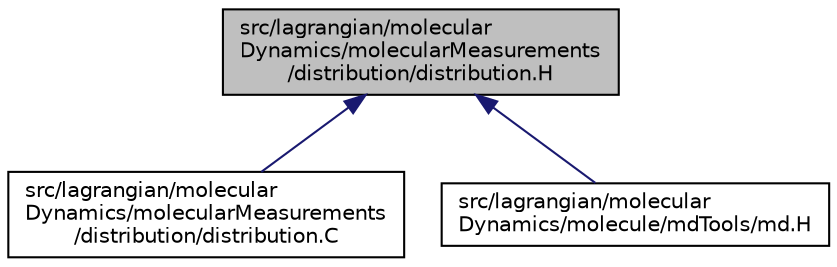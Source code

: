 digraph "src/lagrangian/molecularDynamics/molecularMeasurements/distribution/distribution.H"
{
  bgcolor="transparent";
  edge [fontname="Helvetica",fontsize="10",labelfontname="Helvetica",labelfontsize="10"];
  node [fontname="Helvetica",fontsize="10",shape=record];
  Node87 [label="src/lagrangian/molecular\lDynamics/molecularMeasurements\l/distribution/distribution.H",height=0.2,width=0.4,color="black", fillcolor="grey75", style="filled", fontcolor="black"];
  Node87 -> Node88 [dir="back",color="midnightblue",fontsize="10",style="solid",fontname="Helvetica"];
  Node88 [label="src/lagrangian/molecular\lDynamics/molecularMeasurements\l/distribution/distribution.C",height=0.2,width=0.4,color="black",URL="$a07073.html"];
  Node87 -> Node89 [dir="back",color="midnightblue",fontsize="10",style="solid",fontname="Helvetica"];
  Node89 [label="src/lagrangian/molecular\lDynamics/molecule/mdTools/md.H",height=0.2,width=0.4,color="black",URL="$a07103.html"];
}
